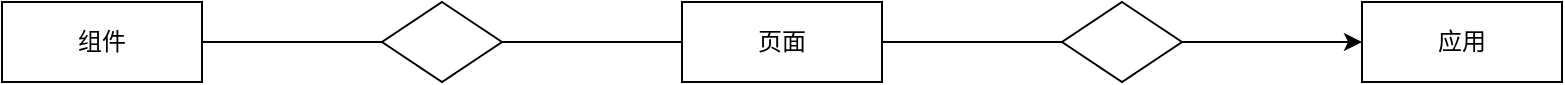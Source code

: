 <mxfile version="14.2.9" type="github">
  <diagram id="8m_83W-AyGa6Lw00tJbV" name="Page-1">
    <mxGraphModel dx="1102" dy="614" grid="1" gridSize="10" guides="1" tooltips="1" connect="1" arrows="1" fold="1" page="1" pageScale="1" pageWidth="827" pageHeight="1169" math="0" shadow="0">
      <root>
        <mxCell id="0" />
        <mxCell id="1" parent="0" />
        <mxCell id="g3utbNs4VeE5p_Rx1PZi-1" value="组件" style="whiteSpace=wrap;html=1;align=center;" vertex="1" parent="1">
          <mxGeometry x="80" y="250" width="100" height="40" as="geometry" />
        </mxCell>
        <mxCell id="g3utbNs4VeE5p_Rx1PZi-4" value="" style="shape=rhombus;perimeter=rhombusPerimeter;whiteSpace=wrap;html=1;align=center;" vertex="1" parent="1">
          <mxGeometry x="270" y="250" width="60" height="40" as="geometry" />
        </mxCell>
        <mxCell id="g3utbNs4VeE5p_Rx1PZi-5" value="" style="endArrow=none;html=1;rounded=0;exitX=1;exitY=0.5;exitDx=0;exitDy=0;" edge="1" parent="1" source="g3utbNs4VeE5p_Rx1PZi-1">
          <mxGeometry relative="1" as="geometry">
            <mxPoint x="170" y="270" as="sourcePoint" />
            <mxPoint x="270" y="270" as="targetPoint" />
          </mxGeometry>
        </mxCell>
        <mxCell id="g3utbNs4VeE5p_Rx1PZi-6" value="页面" style="whiteSpace=wrap;html=1;align=center;" vertex="1" parent="1">
          <mxGeometry x="420" y="250" width="100" height="40" as="geometry" />
        </mxCell>
        <mxCell id="g3utbNs4VeE5p_Rx1PZi-10" value="" style="edgeStyle=orthogonalEdgeStyle;rounded=0;orthogonalLoop=1;jettySize=auto;html=1;" edge="1" parent="1" source="g3utbNs4VeE5p_Rx1PZi-8" target="g3utbNs4VeE5p_Rx1PZi-9">
          <mxGeometry relative="1" as="geometry" />
        </mxCell>
        <mxCell id="g3utbNs4VeE5p_Rx1PZi-8" value="" style="shape=rhombus;perimeter=rhombusPerimeter;whiteSpace=wrap;html=1;align=center;" vertex="1" parent="1">
          <mxGeometry x="610" y="250" width="60" height="40" as="geometry" />
        </mxCell>
        <mxCell id="g3utbNs4VeE5p_Rx1PZi-9" value="应用" style="whiteSpace=wrap;html=1;align=center;" vertex="1" parent="1">
          <mxGeometry x="760" y="250" width="100" height="40" as="geometry" />
        </mxCell>
        <mxCell id="g3utbNs4VeE5p_Rx1PZi-11" value="" style="endArrow=none;html=1;rounded=0;exitX=1;exitY=0.5;exitDx=0;exitDy=0;entryX=0;entryY=0.5;entryDx=0;entryDy=0;" edge="1" parent="1" source="g3utbNs4VeE5p_Rx1PZi-4" target="g3utbNs4VeE5p_Rx1PZi-6">
          <mxGeometry relative="1" as="geometry">
            <mxPoint x="190" y="280" as="sourcePoint" />
            <mxPoint x="280" y="280" as="targetPoint" />
          </mxGeometry>
        </mxCell>
        <mxCell id="g3utbNs4VeE5p_Rx1PZi-12" value="" style="endArrow=none;html=1;rounded=0;exitX=1;exitY=0.5;exitDx=0;exitDy=0;entryX=0;entryY=0.5;entryDx=0;entryDy=0;" edge="1" parent="1" source="g3utbNs4VeE5p_Rx1PZi-6" target="g3utbNs4VeE5p_Rx1PZi-8">
          <mxGeometry relative="1" as="geometry">
            <mxPoint x="200" y="290" as="sourcePoint" />
            <mxPoint x="290" y="290" as="targetPoint" />
          </mxGeometry>
        </mxCell>
      </root>
    </mxGraphModel>
  </diagram>
</mxfile>
